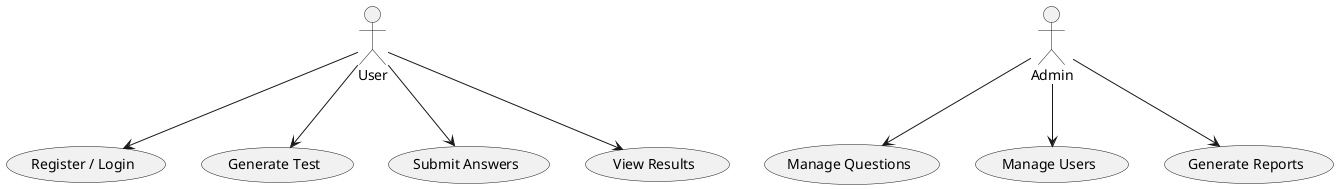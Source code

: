 @startuml
actor "User" as user
actor "Admin" as admin

usecase "Register / Login" as UC1
usecase "Generate Test" as UC2
usecase "Submit Answers" as UC3
usecase "View Results" as UC4
usecase "Manage Questions" as UC5
usecase "Manage Users" as UC6
usecase "Generate Reports" as UC7

user --> UC1
user --> UC2
user --> UC3
user --> UC4

admin --> UC5
admin --> UC6
admin --> UC7

@enduml
